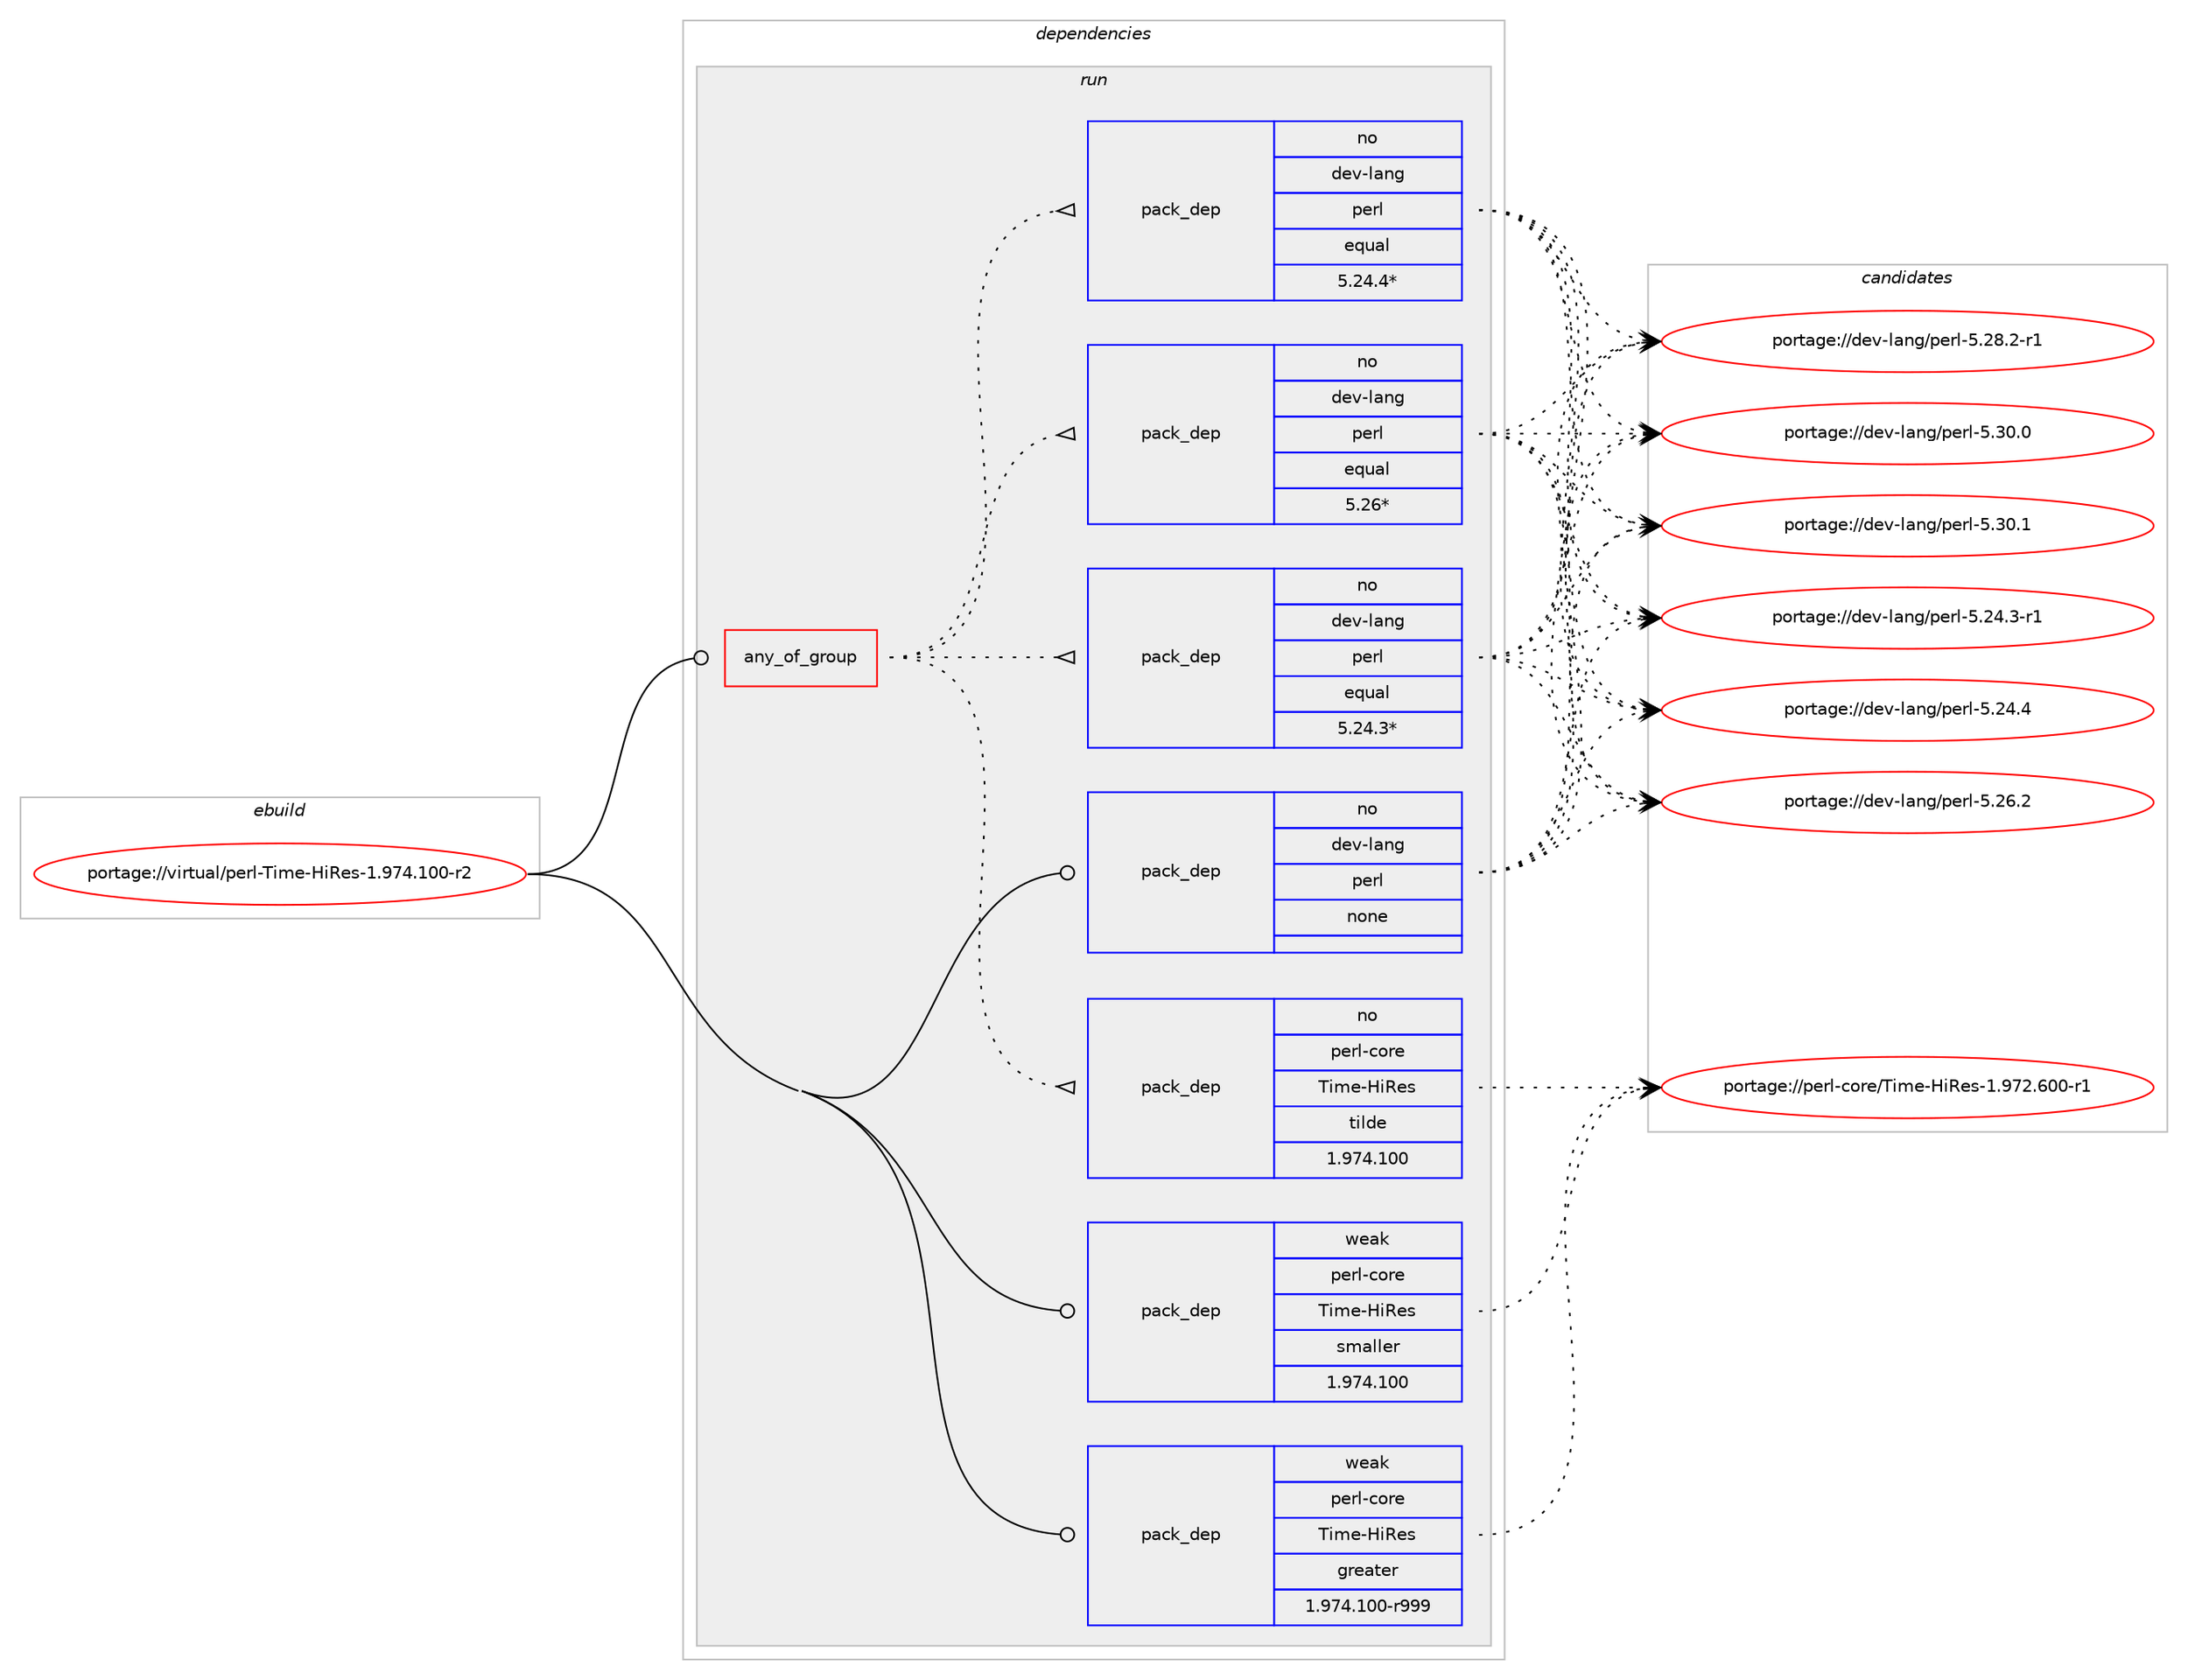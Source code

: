 digraph prolog {

# *************
# Graph options
# *************

newrank=true;
concentrate=true;
compound=true;
graph [rankdir=LR,fontname=Helvetica,fontsize=10,ranksep=1.5];#, ranksep=2.5, nodesep=0.2];
edge  [arrowhead=vee];
node  [fontname=Helvetica,fontsize=10];

# **********
# The ebuild
# **********

subgraph cluster_leftcol {
color=gray;
rank=same;
label=<<i>ebuild</i>>;
id [label="portage://virtual/perl-Time-HiRes-1.974.100-r2", color=red, width=4, href="../virtual/perl-Time-HiRes-1.974.100-r2.svg"];
}

# ****************
# The dependencies
# ****************

subgraph cluster_midcol {
color=gray;
label=<<i>dependencies</i>>;
subgraph cluster_compile {
fillcolor="#eeeeee";
style=filled;
label=<<i>compile</i>>;
}
subgraph cluster_compileandrun {
fillcolor="#eeeeee";
style=filled;
label=<<i>compile and run</i>>;
}
subgraph cluster_run {
fillcolor="#eeeeee";
style=filled;
label=<<i>run</i>>;
subgraph any7362 {
dependency435535 [label=<<TABLE BORDER="0" CELLBORDER="1" CELLSPACING="0" CELLPADDING="4"><TR><TD CELLPADDING="10">any_of_group</TD></TR></TABLE>>, shape=none, color=red];subgraph pack322910 {
dependency435536 [label=<<TABLE BORDER="0" CELLBORDER="1" CELLSPACING="0" CELLPADDING="4" WIDTH="220"><TR><TD ROWSPAN="6" CELLPADDING="30">pack_dep</TD></TR><TR><TD WIDTH="110">no</TD></TR><TR><TD>dev-lang</TD></TR><TR><TD>perl</TD></TR><TR><TD>equal</TD></TR><TR><TD>5.26*</TD></TR></TABLE>>, shape=none, color=blue];
}
dependency435535:e -> dependency435536:w [weight=20,style="dotted",arrowhead="oinv"];
subgraph pack322911 {
dependency435537 [label=<<TABLE BORDER="0" CELLBORDER="1" CELLSPACING="0" CELLPADDING="4" WIDTH="220"><TR><TD ROWSPAN="6" CELLPADDING="30">pack_dep</TD></TR><TR><TD WIDTH="110">no</TD></TR><TR><TD>dev-lang</TD></TR><TR><TD>perl</TD></TR><TR><TD>equal</TD></TR><TR><TD>5.24.4*</TD></TR></TABLE>>, shape=none, color=blue];
}
dependency435535:e -> dependency435537:w [weight=20,style="dotted",arrowhead="oinv"];
subgraph pack322912 {
dependency435538 [label=<<TABLE BORDER="0" CELLBORDER="1" CELLSPACING="0" CELLPADDING="4" WIDTH="220"><TR><TD ROWSPAN="6" CELLPADDING="30">pack_dep</TD></TR><TR><TD WIDTH="110">no</TD></TR><TR><TD>dev-lang</TD></TR><TR><TD>perl</TD></TR><TR><TD>equal</TD></TR><TR><TD>5.24.3*</TD></TR></TABLE>>, shape=none, color=blue];
}
dependency435535:e -> dependency435538:w [weight=20,style="dotted",arrowhead="oinv"];
subgraph pack322913 {
dependency435539 [label=<<TABLE BORDER="0" CELLBORDER="1" CELLSPACING="0" CELLPADDING="4" WIDTH="220"><TR><TD ROWSPAN="6" CELLPADDING="30">pack_dep</TD></TR><TR><TD WIDTH="110">no</TD></TR><TR><TD>perl-core</TD></TR><TR><TD>Time-HiRes</TD></TR><TR><TD>tilde</TD></TR><TR><TD>1.974.100</TD></TR></TABLE>>, shape=none, color=blue];
}
dependency435535:e -> dependency435539:w [weight=20,style="dotted",arrowhead="oinv"];
}
id:e -> dependency435535:w [weight=20,style="solid",arrowhead="odot"];
subgraph pack322914 {
dependency435540 [label=<<TABLE BORDER="0" CELLBORDER="1" CELLSPACING="0" CELLPADDING="4" WIDTH="220"><TR><TD ROWSPAN="6" CELLPADDING="30">pack_dep</TD></TR><TR><TD WIDTH="110">no</TD></TR><TR><TD>dev-lang</TD></TR><TR><TD>perl</TD></TR><TR><TD>none</TD></TR><TR><TD></TD></TR></TABLE>>, shape=none, color=blue];
}
id:e -> dependency435540:w [weight=20,style="solid",arrowhead="odot"];
subgraph pack322915 {
dependency435541 [label=<<TABLE BORDER="0" CELLBORDER="1" CELLSPACING="0" CELLPADDING="4" WIDTH="220"><TR><TD ROWSPAN="6" CELLPADDING="30">pack_dep</TD></TR><TR><TD WIDTH="110">weak</TD></TR><TR><TD>perl-core</TD></TR><TR><TD>Time-HiRes</TD></TR><TR><TD>greater</TD></TR><TR><TD>1.974.100-r999</TD></TR></TABLE>>, shape=none, color=blue];
}
id:e -> dependency435541:w [weight=20,style="solid",arrowhead="odot"];
subgraph pack322916 {
dependency435542 [label=<<TABLE BORDER="0" CELLBORDER="1" CELLSPACING="0" CELLPADDING="4" WIDTH="220"><TR><TD ROWSPAN="6" CELLPADDING="30">pack_dep</TD></TR><TR><TD WIDTH="110">weak</TD></TR><TR><TD>perl-core</TD></TR><TR><TD>Time-HiRes</TD></TR><TR><TD>smaller</TD></TR><TR><TD>1.974.100</TD></TR></TABLE>>, shape=none, color=blue];
}
id:e -> dependency435542:w [weight=20,style="solid",arrowhead="odot"];
}
}

# **************
# The candidates
# **************

subgraph cluster_choices {
rank=same;
color=gray;
label=<<i>candidates</i>>;

subgraph choice322910 {
color=black;
nodesep=1;
choiceportage100101118451089711010347112101114108455346505246514511449 [label="portage://dev-lang/perl-5.24.3-r1", color=red, width=4,href="../dev-lang/perl-5.24.3-r1.svg"];
choiceportage10010111845108971101034711210111410845534650524652 [label="portage://dev-lang/perl-5.24.4", color=red, width=4,href="../dev-lang/perl-5.24.4.svg"];
choiceportage10010111845108971101034711210111410845534650544650 [label="portage://dev-lang/perl-5.26.2", color=red, width=4,href="../dev-lang/perl-5.26.2.svg"];
choiceportage100101118451089711010347112101114108455346505646504511449 [label="portage://dev-lang/perl-5.28.2-r1", color=red, width=4,href="../dev-lang/perl-5.28.2-r1.svg"];
choiceportage10010111845108971101034711210111410845534651484648 [label="portage://dev-lang/perl-5.30.0", color=red, width=4,href="../dev-lang/perl-5.30.0.svg"];
choiceportage10010111845108971101034711210111410845534651484649 [label="portage://dev-lang/perl-5.30.1", color=red, width=4,href="../dev-lang/perl-5.30.1.svg"];
dependency435536:e -> choiceportage100101118451089711010347112101114108455346505246514511449:w [style=dotted,weight="100"];
dependency435536:e -> choiceportage10010111845108971101034711210111410845534650524652:w [style=dotted,weight="100"];
dependency435536:e -> choiceportage10010111845108971101034711210111410845534650544650:w [style=dotted,weight="100"];
dependency435536:e -> choiceportage100101118451089711010347112101114108455346505646504511449:w [style=dotted,weight="100"];
dependency435536:e -> choiceportage10010111845108971101034711210111410845534651484648:w [style=dotted,weight="100"];
dependency435536:e -> choiceportage10010111845108971101034711210111410845534651484649:w [style=dotted,weight="100"];
}
subgraph choice322911 {
color=black;
nodesep=1;
choiceportage100101118451089711010347112101114108455346505246514511449 [label="portage://dev-lang/perl-5.24.3-r1", color=red, width=4,href="../dev-lang/perl-5.24.3-r1.svg"];
choiceportage10010111845108971101034711210111410845534650524652 [label="portage://dev-lang/perl-5.24.4", color=red, width=4,href="../dev-lang/perl-5.24.4.svg"];
choiceportage10010111845108971101034711210111410845534650544650 [label="portage://dev-lang/perl-5.26.2", color=red, width=4,href="../dev-lang/perl-5.26.2.svg"];
choiceportage100101118451089711010347112101114108455346505646504511449 [label="portage://dev-lang/perl-5.28.2-r1", color=red, width=4,href="../dev-lang/perl-5.28.2-r1.svg"];
choiceportage10010111845108971101034711210111410845534651484648 [label="portage://dev-lang/perl-5.30.0", color=red, width=4,href="../dev-lang/perl-5.30.0.svg"];
choiceportage10010111845108971101034711210111410845534651484649 [label="portage://dev-lang/perl-5.30.1", color=red, width=4,href="../dev-lang/perl-5.30.1.svg"];
dependency435537:e -> choiceportage100101118451089711010347112101114108455346505246514511449:w [style=dotted,weight="100"];
dependency435537:e -> choiceportage10010111845108971101034711210111410845534650524652:w [style=dotted,weight="100"];
dependency435537:e -> choiceportage10010111845108971101034711210111410845534650544650:w [style=dotted,weight="100"];
dependency435537:e -> choiceportage100101118451089711010347112101114108455346505646504511449:w [style=dotted,weight="100"];
dependency435537:e -> choiceportage10010111845108971101034711210111410845534651484648:w [style=dotted,weight="100"];
dependency435537:e -> choiceportage10010111845108971101034711210111410845534651484649:w [style=dotted,weight="100"];
}
subgraph choice322912 {
color=black;
nodesep=1;
choiceportage100101118451089711010347112101114108455346505246514511449 [label="portage://dev-lang/perl-5.24.3-r1", color=red, width=4,href="../dev-lang/perl-5.24.3-r1.svg"];
choiceportage10010111845108971101034711210111410845534650524652 [label="portage://dev-lang/perl-5.24.4", color=red, width=4,href="../dev-lang/perl-5.24.4.svg"];
choiceportage10010111845108971101034711210111410845534650544650 [label="portage://dev-lang/perl-5.26.2", color=red, width=4,href="../dev-lang/perl-5.26.2.svg"];
choiceportage100101118451089711010347112101114108455346505646504511449 [label="portage://dev-lang/perl-5.28.2-r1", color=red, width=4,href="../dev-lang/perl-5.28.2-r1.svg"];
choiceportage10010111845108971101034711210111410845534651484648 [label="portage://dev-lang/perl-5.30.0", color=red, width=4,href="../dev-lang/perl-5.30.0.svg"];
choiceportage10010111845108971101034711210111410845534651484649 [label="portage://dev-lang/perl-5.30.1", color=red, width=4,href="../dev-lang/perl-5.30.1.svg"];
dependency435538:e -> choiceportage100101118451089711010347112101114108455346505246514511449:w [style=dotted,weight="100"];
dependency435538:e -> choiceportage10010111845108971101034711210111410845534650524652:w [style=dotted,weight="100"];
dependency435538:e -> choiceportage10010111845108971101034711210111410845534650544650:w [style=dotted,weight="100"];
dependency435538:e -> choiceportage100101118451089711010347112101114108455346505646504511449:w [style=dotted,weight="100"];
dependency435538:e -> choiceportage10010111845108971101034711210111410845534651484648:w [style=dotted,weight="100"];
dependency435538:e -> choiceportage10010111845108971101034711210111410845534651484649:w [style=dotted,weight="100"];
}
subgraph choice322913 {
color=black;
nodesep=1;
choiceportage11210111410845991111141014784105109101457210582101115454946575550465448484511449 [label="portage://perl-core/Time-HiRes-1.972.600-r1", color=red, width=4,href="../perl-core/Time-HiRes-1.972.600-r1.svg"];
dependency435539:e -> choiceportage11210111410845991111141014784105109101457210582101115454946575550465448484511449:w [style=dotted,weight="100"];
}
subgraph choice322914 {
color=black;
nodesep=1;
choiceportage100101118451089711010347112101114108455346505246514511449 [label="portage://dev-lang/perl-5.24.3-r1", color=red, width=4,href="../dev-lang/perl-5.24.3-r1.svg"];
choiceportage10010111845108971101034711210111410845534650524652 [label="portage://dev-lang/perl-5.24.4", color=red, width=4,href="../dev-lang/perl-5.24.4.svg"];
choiceportage10010111845108971101034711210111410845534650544650 [label="portage://dev-lang/perl-5.26.2", color=red, width=4,href="../dev-lang/perl-5.26.2.svg"];
choiceportage100101118451089711010347112101114108455346505646504511449 [label="portage://dev-lang/perl-5.28.2-r1", color=red, width=4,href="../dev-lang/perl-5.28.2-r1.svg"];
choiceportage10010111845108971101034711210111410845534651484648 [label="portage://dev-lang/perl-5.30.0", color=red, width=4,href="../dev-lang/perl-5.30.0.svg"];
choiceportage10010111845108971101034711210111410845534651484649 [label="portage://dev-lang/perl-5.30.1", color=red, width=4,href="../dev-lang/perl-5.30.1.svg"];
dependency435540:e -> choiceportage100101118451089711010347112101114108455346505246514511449:w [style=dotted,weight="100"];
dependency435540:e -> choiceportage10010111845108971101034711210111410845534650524652:w [style=dotted,weight="100"];
dependency435540:e -> choiceportage10010111845108971101034711210111410845534650544650:w [style=dotted,weight="100"];
dependency435540:e -> choiceportage100101118451089711010347112101114108455346505646504511449:w [style=dotted,weight="100"];
dependency435540:e -> choiceportage10010111845108971101034711210111410845534651484648:w [style=dotted,weight="100"];
dependency435540:e -> choiceportage10010111845108971101034711210111410845534651484649:w [style=dotted,weight="100"];
}
subgraph choice322915 {
color=black;
nodesep=1;
choiceportage11210111410845991111141014784105109101457210582101115454946575550465448484511449 [label="portage://perl-core/Time-HiRes-1.972.600-r1", color=red, width=4,href="../perl-core/Time-HiRes-1.972.600-r1.svg"];
dependency435541:e -> choiceportage11210111410845991111141014784105109101457210582101115454946575550465448484511449:w [style=dotted,weight="100"];
}
subgraph choice322916 {
color=black;
nodesep=1;
choiceportage11210111410845991111141014784105109101457210582101115454946575550465448484511449 [label="portage://perl-core/Time-HiRes-1.972.600-r1", color=red, width=4,href="../perl-core/Time-HiRes-1.972.600-r1.svg"];
dependency435542:e -> choiceportage11210111410845991111141014784105109101457210582101115454946575550465448484511449:w [style=dotted,weight="100"];
}
}

}
